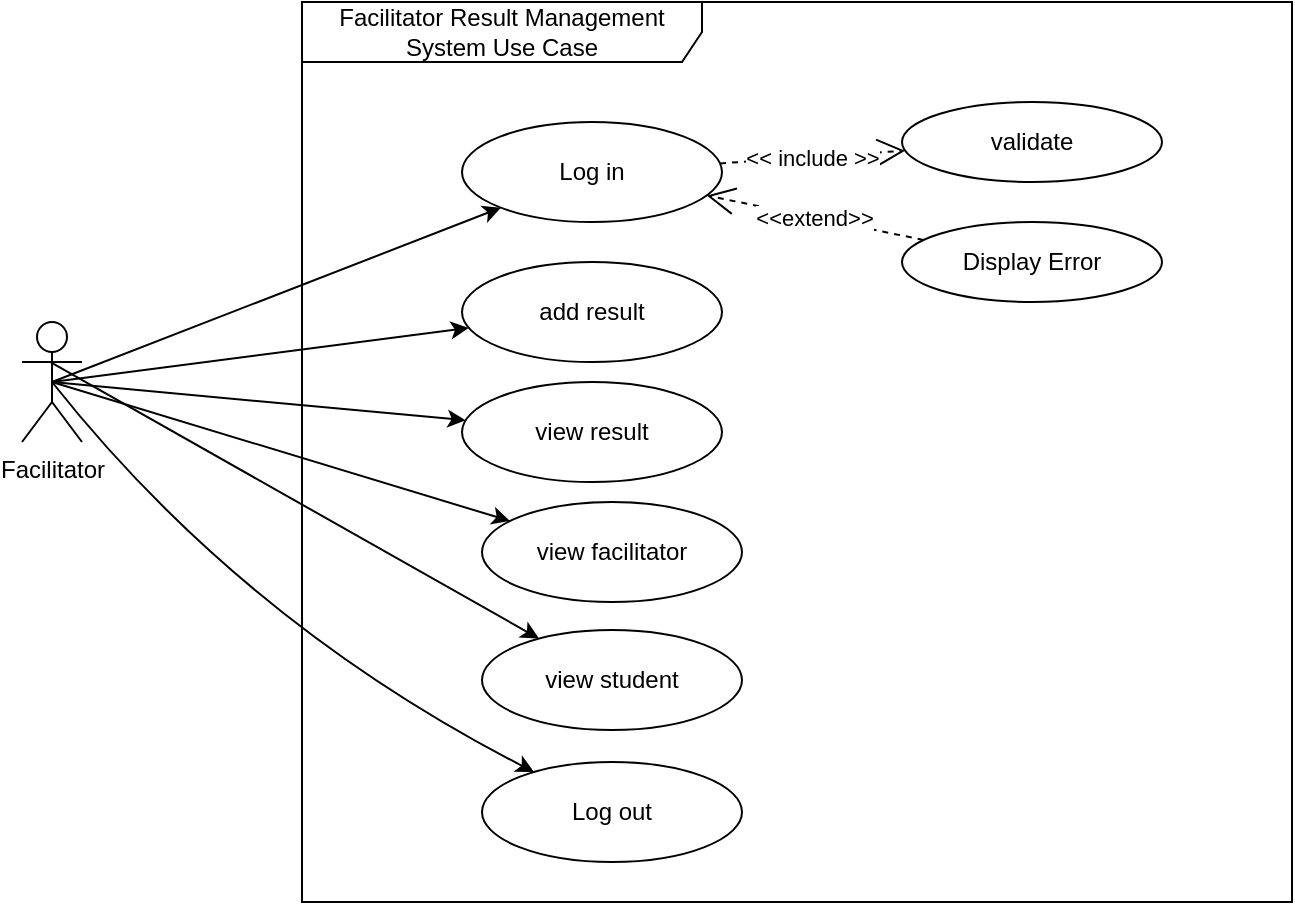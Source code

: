 <mxfile version="20.7.4" type="device"><diagram id="wByFdrCRGqwzENLNCeWW" name="Page-1"><mxGraphModel dx="880" dy="484" grid="1" gridSize="10" guides="1" tooltips="1" connect="1" arrows="1" fold="1" page="1" pageScale="1" pageWidth="1169" pageHeight="827" math="0" shadow="0"><root><mxCell id="0"/><mxCell id="1" parent="0"/><mxCell id="4ypHnjv6935AVznFy8u6-2" value="Facilitator" style="shape=umlActor;verticalLabelPosition=bottom;verticalAlign=top;html=1;" parent="1" vertex="1"><mxGeometry x="130" y="210" width="30" height="60" as="geometry"/></mxCell><mxCell id="4ypHnjv6935AVznFy8u6-3" value="Log in" style="ellipse;whiteSpace=wrap;html=1;" parent="1" vertex="1"><mxGeometry x="350" y="110" width="130" height="50" as="geometry"/></mxCell><mxCell id="4ypHnjv6935AVznFy8u6-4" value="add result" style="ellipse;whiteSpace=wrap;html=1;" parent="1" vertex="1"><mxGeometry x="350" y="180" width="130" height="50" as="geometry"/></mxCell><mxCell id="4ypHnjv6935AVznFy8u6-5" value="view result" style="ellipse;whiteSpace=wrap;html=1;" parent="1" vertex="1"><mxGeometry x="350" y="240" width="130" height="50" as="geometry"/></mxCell><mxCell id="4ypHnjv6935AVznFy8u6-6" value="view facilitator" style="ellipse;whiteSpace=wrap;html=1;" parent="1" vertex="1"><mxGeometry x="360" y="300" width="130" height="50" as="geometry"/></mxCell><mxCell id="4ypHnjv6935AVznFy8u6-9" value="Log out" style="ellipse;whiteSpace=wrap;html=1;" parent="1" vertex="1"><mxGeometry x="360" y="430" width="130" height="50" as="geometry"/></mxCell><mxCell id="4ypHnjv6935AVznFy8u6-10" value="validate" style="ellipse;whiteSpace=wrap;html=1;" parent="1" vertex="1"><mxGeometry x="570" y="100" width="130" height="40" as="geometry"/></mxCell><mxCell id="4ypHnjv6935AVznFy8u6-11" style="html=1;exitX=0.5;exitY=0.5;exitPerimeter=0;jettySize=auto;orthogonalLoop=1;curved=1;fontColor=#000000;exitDx=0;exitDy=0;strokeColor=#000000;" parent="1" source="4ypHnjv6935AVznFy8u6-2" target="4ypHnjv6935AVznFy8u6-3" edge="1"><mxGeometry relative="1" as="geometry"><mxPoint x="160" y="215" as="sourcePoint"/><mxPoint x="245" y="205" as="targetPoint"/><Array as="points"><mxPoint x="300" y="180"/></Array></mxGeometry></mxCell><mxCell id="4ypHnjv6935AVznFy8u6-12" style="html=1;exitX=0.5;exitY=0.5;exitPerimeter=0;jettySize=auto;orthogonalLoop=1;curved=1;fontColor=#000000;exitDx=0;exitDy=0;strokeColor=#000000;" parent="1" source="4ypHnjv6935AVznFy8u6-2" target="4ypHnjv6935AVznFy8u6-4" edge="1"><mxGeometry relative="1" as="geometry"><mxPoint x="205" y="250" as="sourcePoint"/><mxPoint x="384.214" y="164.466" as="targetPoint"/></mxGeometry></mxCell><mxCell id="4ypHnjv6935AVznFy8u6-13" style="html=1;exitX=0.5;exitY=0.5;exitPerimeter=0;jettySize=auto;orthogonalLoop=1;curved=1;fontColor=#000000;exitDx=0;exitDy=0;strokeColor=#000000;" parent="1" source="4ypHnjv6935AVznFy8u6-2" target="4ypHnjv6935AVznFy8u6-5" edge="1"><mxGeometry relative="1" as="geometry"><mxPoint x="215" y="260" as="sourcePoint"/><mxPoint x="374.936" y="234.556" as="targetPoint"/></mxGeometry></mxCell><mxCell id="4ypHnjv6935AVznFy8u6-14" style="html=1;exitX=0.5;exitY=0.5;exitPerimeter=0;jettySize=auto;orthogonalLoop=1;curved=1;fontColor=#000000;exitDx=0;exitDy=0;strokeColor=#000000;" parent="1" source="4ypHnjv6935AVznFy8u6-2" target="4ypHnjv6935AVznFy8u6-6" edge="1"><mxGeometry relative="1" as="geometry"><mxPoint x="225" y="270" as="sourcePoint"/><mxPoint x="384.936" y="244.556" as="targetPoint"/></mxGeometry></mxCell><mxCell id="4ypHnjv6935AVznFy8u6-17" style="html=1;exitX=0.5;exitY=0.5;exitPerimeter=0;jettySize=auto;orthogonalLoop=1;curved=1;fontColor=#000000;exitDx=0;exitDy=0;strokeColor=#000000;" parent="1" source="4ypHnjv6935AVznFy8u6-2" target="4ypHnjv6935AVznFy8u6-9" edge="1"><mxGeometry relative="1" as="geometry"><mxPoint x="255" y="300" as="sourcePoint"/><mxPoint x="414.936" y="274.556" as="targetPoint"/><Array as="points"><mxPoint x="240" y="360"/></Array></mxGeometry></mxCell><mxCell id="4ypHnjv6935AVznFy8u6-18" value="&amp;lt;&amp;lt; include &amp;gt;&amp;gt;" style="endArrow=open;endSize=12;dashed=1;html=1;fontColor=#000000;strokeColor=#000000;" parent="1" source="4ypHnjv6935AVznFy8u6-3" target="4ypHnjv6935AVznFy8u6-10" edge="1"><mxGeometry width="160" relative="1" as="geometry"><mxPoint x="365" y="115" as="sourcePoint"/><mxPoint x="492.574" y="96.716" as="targetPoint"/></mxGeometry></mxCell><mxCell id="4ypHnjv6935AVznFy8u6-19" value="Facilitator Result Management System Use Case" style="shape=umlFrame;whiteSpace=wrap;html=1;strokeWidth=1;fillColor=none;width=200;height=30;fontColor=#000000;strokeColor=#000000;" parent="1" vertex="1"><mxGeometry x="270" y="50" width="495" height="450" as="geometry"/></mxCell><mxCell id="4ypHnjv6935AVznFy8u6-20" value="&amp;lt;&amp;lt;extend&amp;gt;&amp;gt;" style="endArrow=open;endSize=12;dashed=1;html=1;fontColor=#000000;strokeColor=#000000;" parent="1" source="4ypHnjv6935AVznFy8u6-21" target="4ypHnjv6935AVznFy8u6-3" edge="1"><mxGeometry width="160" relative="1" as="geometry"><mxPoint x="580" y="180" as="sourcePoint"/><mxPoint x="581.539" y="134.327" as="targetPoint"/></mxGeometry></mxCell><mxCell id="4ypHnjv6935AVznFy8u6-21" value="Display Error" style="ellipse;whiteSpace=wrap;html=1;" parent="1" vertex="1"><mxGeometry x="570" y="160" width="130" height="40" as="geometry"/></mxCell><mxCell id="0G_FtFdRw3BOWPyplBPi-1" value="view student" style="ellipse;whiteSpace=wrap;html=1;" vertex="1" parent="1"><mxGeometry x="360" y="364" width="130" height="50" as="geometry"/></mxCell><mxCell id="0G_FtFdRw3BOWPyplBPi-2" style="html=1;exitX=0.467;exitY=0.333;exitPerimeter=0;jettySize=auto;orthogonalLoop=1;curved=1;fontColor=#000000;exitDx=0;exitDy=0;strokeColor=#000000;" edge="1" parent="1" source="4ypHnjv6935AVznFy8u6-2" target="0G_FtFdRw3BOWPyplBPi-1"><mxGeometry relative="1" as="geometry"><mxPoint x="155" y="250" as="sourcePoint"/><mxPoint x="383.978" y="319.511" as="targetPoint"/></mxGeometry></mxCell></root></mxGraphModel></diagram></mxfile>